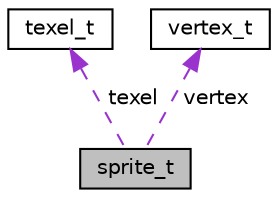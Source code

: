 digraph "sprite_t"
{
 // INTERACTIVE_SVG=YES
  edge [fontname="Helvetica",fontsize="10",labelfontname="Helvetica",labelfontsize="10"];
  node [fontname="Helvetica",fontsize="10",shape=record];
  Node1 [label="sprite_t",height=0.2,width=0.4,color="black", fillcolor="grey75", style="filled" fontcolor="black"];
  Node2 -> Node1 [dir="back",color="darkorchid3",fontsize="10",style="dashed",label=" texel" ,fontname="Helvetica"];
  Node2 [label="texel_t",height=0.2,width=0.4,color="black", fillcolor="white", style="filled",URL="$_world_8h.html#structtexel__t"];
  Node3 -> Node1 [dir="back",color="darkorchid3",fontsize="10",style="dashed",label=" vertex" ,fontname="Helvetica"];
  Node3 [label="vertex_t",height=0.2,width=0.4,color="black", fillcolor="white", style="filled",URL="$_world_8h.html#structvertex__t"];
}
